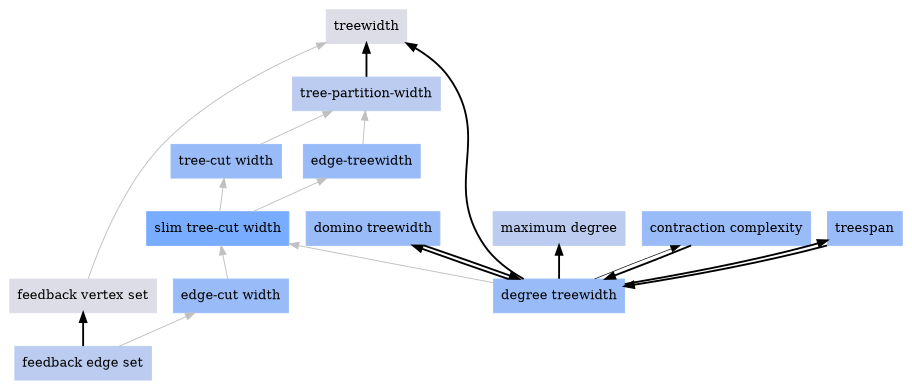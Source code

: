 digraph local_oFvl4c {
	node [color=lightblue2 style=filled]
	margin=0.04 size="6,6"
	rankdir = BT
	"n_5Q7fuR" [label="treewidth" URL="/parameters/html/5Q7fuR" color="#dddde8" shape=box]
	"n_ZNqIlN" [label="edge-cut width" URL="/parameters/html/ZNqIlN" color="#99bcf8" shape=box]
	"n_LlWzhg" [label="contraction complexity" URL="/parameters/html/LlWzhg" color="#99bcf8" shape=box]
	"n_IbKkUQ" [label="treespan" URL="/parameters/html/IbKkUQ" color="#99bcf8" shape=box]
	"n_HTk9PZ" [label="feedback edge set" URL="/parameters/html/HTk9PZ" color="#bbccf0" shape=box]
	"n_aEs5ap" [label="domino treewidth" URL="/parameters/html/aEs5ap" color="#99bcf8" shape=box]
	"n_GNOiyB" [label="feedback vertex set" URL="/parameters/html/GNOiyB" color="#dddde8" shape=box]
	"n_nCWUh3" [label="degree treewidth" URL="/parameters/html/nCWUh3" color="#99bcf8" shape=box]
	"n_8CgU0P" [label="tree-cut width" URL="/parameters/html/8CgU0P" color="#99bcf8" shape=box]
	"n_QP01gs" [label="tree-partition-width" URL="/parameters/html/QP01gs" color="#bbccf0" shape=box]
	"n_UyQ5yM" [label="maximum degree" URL="/parameters/html/UyQ5yM" color="#bbccf0" shape=box]
	"n_oFvl4c" [label="slim tree-cut width" URL="/parameters/html/oFvl4c" color="#78acff" shape=box]
	"n_pKi2tL" [label="edge-treewidth" URL="/parameters/html/pKi2tL" color="#99bcf8" shape=box]
	"n_nCWUh3" -> "n_oFvl4c" [label="" decorate=true lblstyle="above, sloped" color="gray" weight="1"]
	"n_nCWUh3" -> "n_aEs5ap" [label="" decorate=true lblstyle="above, sloped" weight="100" penwidth="2.0"]
	"n_GNOiyB" -> "n_5Q7fuR" [label="" decorate=true lblstyle="above, sloped" color="gray" weight="1"]
	"n_oFvl4c" -> "n_pKi2tL" [label="" decorate=true lblstyle="above, sloped" color="gray" weight="1"]
	"n_HTk9PZ" -> "n_ZNqIlN" [label="" decorate=true lblstyle="above, sloped" color="gray" weight="1"]
	"n_LlWzhg" -> "n_nCWUh3" [label="" decorate=true lblstyle="above, sloped" weight="100" penwidth="2.0"]
	"n_IbKkUQ" -> "n_nCWUh3" [label="" decorate=true lblstyle="above, sloped" weight="100" penwidth="2.0"]
	"n_nCWUh3" -> "n_UyQ5yM" [label="" decorate=true lblstyle="above, sloped" weight="100" penwidth="2.0"]
	"n_HTk9PZ" -> "n_GNOiyB" [label="" decorate=true lblstyle="above, sloped" weight="100" penwidth="2.0"]
	"n_nCWUh3" -> "n_5Q7fuR" [label="" decorate=true lblstyle="above, sloped" weight="100" penwidth="2.0"]
	"n_ZNqIlN" -> "n_oFvl4c" [label="" decorate=true lblstyle="above, sloped" color="gray" weight="1"]
	"n_pKi2tL" -> "n_QP01gs" [label="" decorate=true lblstyle="above, sloped" color="gray" weight="1"]
	"n_aEs5ap" -> "n_nCWUh3" [label="" decorate=true lblstyle="above, sloped" weight="100" penwidth="2.0"]
	"n_QP01gs" -> "n_5Q7fuR" [label="" decorate=true lblstyle="above, sloped" weight="100" penwidth="2.0"]
	"n_nCWUh3" -> "n_LlWzhg" [label="" decorate=true lblstyle="above, sloped" weight="20" penwidth="0.7"]
	"n_8CgU0P" -> "n_QP01gs" [label="" decorate=true lblstyle="above, sloped" color="gray" weight="1"]
	"n_oFvl4c" -> "n_8CgU0P" [label="" decorate=true lblstyle="above, sloped" color="gray" weight="1"]
	"n_nCWUh3" -> "n_IbKkUQ" [label="" decorate=true lblstyle="above, sloped" weight="100" penwidth="2.0"]
}
